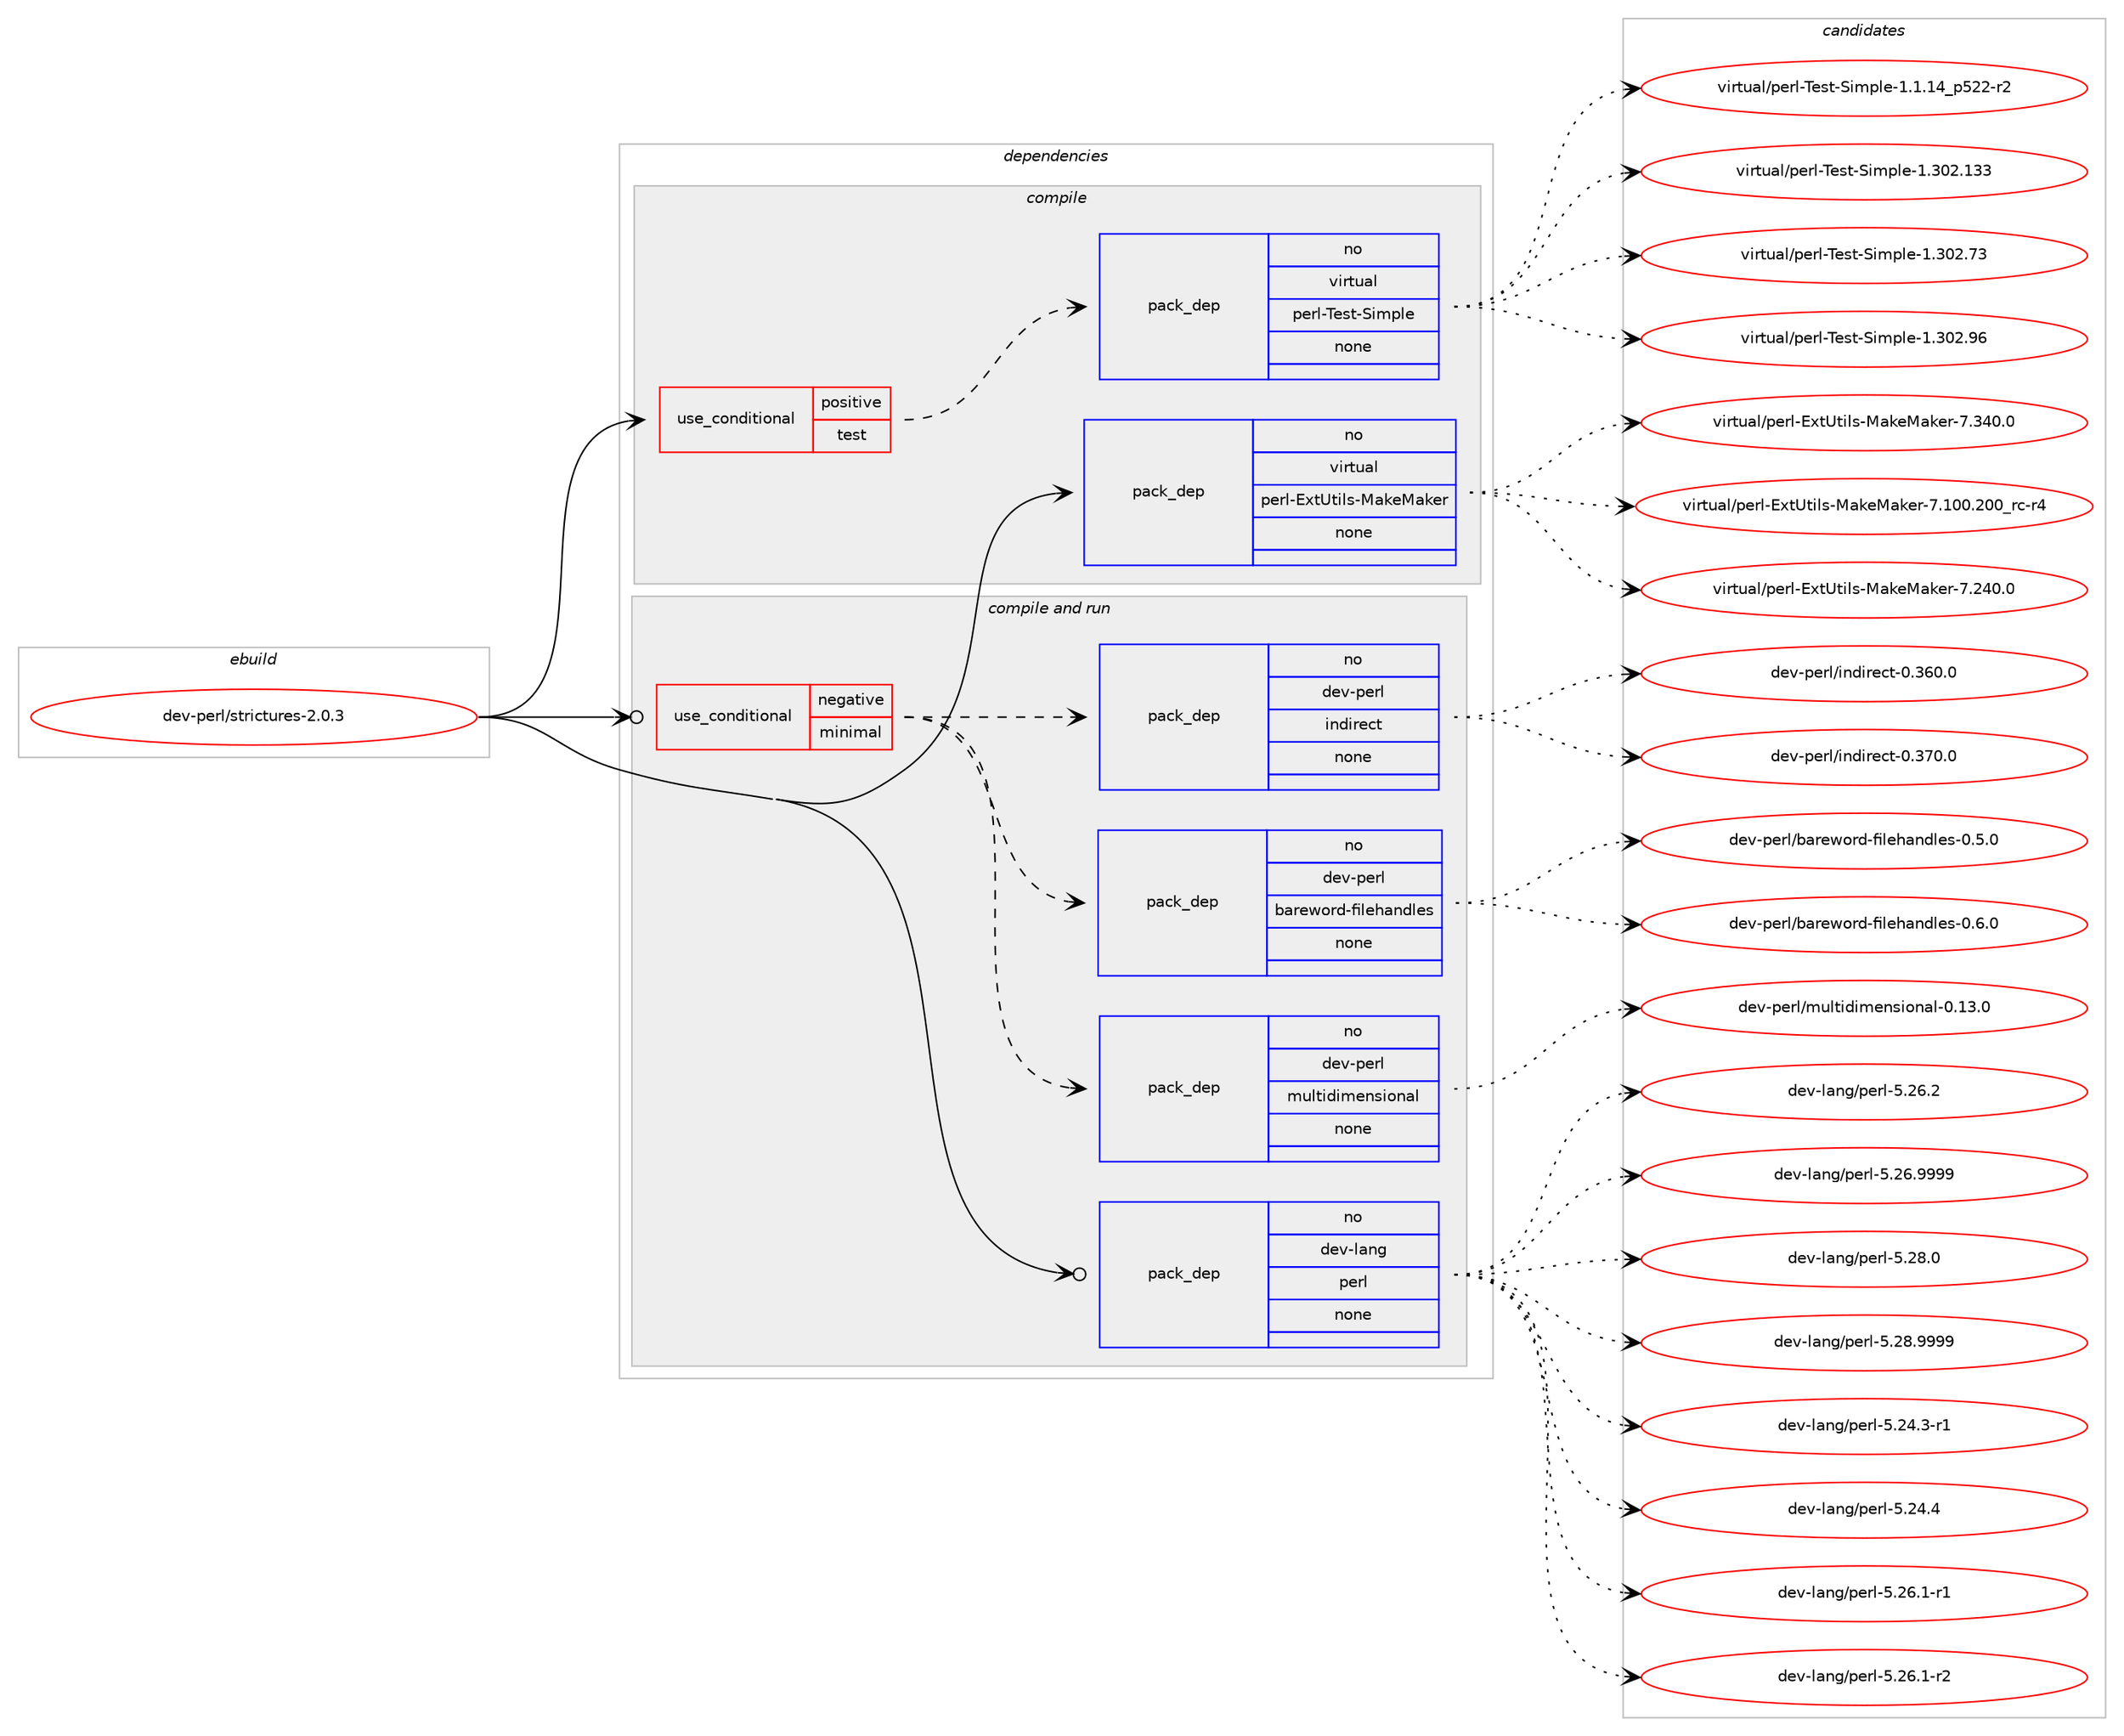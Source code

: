digraph prolog {

# *************
# Graph options
# *************

newrank=true;
concentrate=true;
compound=true;
graph [rankdir=LR,fontname=Helvetica,fontsize=10,ranksep=1.5];#, ranksep=2.5, nodesep=0.2];
edge  [arrowhead=vee];
node  [fontname=Helvetica,fontsize=10];

# **********
# The ebuild
# **********

subgraph cluster_leftcol {
color=gray;
rank=same;
label=<<i>ebuild</i>>;
id [label="dev-perl/strictures-2.0.3", color=red, width=4, href="../dev-perl/strictures-2.0.3.svg"];
}

# ****************
# The dependencies
# ****************

subgraph cluster_midcol {
color=gray;
label=<<i>dependencies</i>>;
subgraph cluster_compile {
fillcolor="#eeeeee";
style=filled;
label=<<i>compile</i>>;
subgraph cond369208 {
dependency1392207 [label=<<TABLE BORDER="0" CELLBORDER="1" CELLSPACING="0" CELLPADDING="4"><TR><TD ROWSPAN="3" CELLPADDING="10">use_conditional</TD></TR><TR><TD>positive</TD></TR><TR><TD>test</TD></TR></TABLE>>, shape=none, color=red];
subgraph pack999933 {
dependency1392208 [label=<<TABLE BORDER="0" CELLBORDER="1" CELLSPACING="0" CELLPADDING="4" WIDTH="220"><TR><TD ROWSPAN="6" CELLPADDING="30">pack_dep</TD></TR><TR><TD WIDTH="110">no</TD></TR><TR><TD>virtual</TD></TR><TR><TD>perl-Test-Simple</TD></TR><TR><TD>none</TD></TR><TR><TD></TD></TR></TABLE>>, shape=none, color=blue];
}
dependency1392207:e -> dependency1392208:w [weight=20,style="dashed",arrowhead="vee"];
}
id:e -> dependency1392207:w [weight=20,style="solid",arrowhead="vee"];
subgraph pack999934 {
dependency1392209 [label=<<TABLE BORDER="0" CELLBORDER="1" CELLSPACING="0" CELLPADDING="4" WIDTH="220"><TR><TD ROWSPAN="6" CELLPADDING="30">pack_dep</TD></TR><TR><TD WIDTH="110">no</TD></TR><TR><TD>virtual</TD></TR><TR><TD>perl-ExtUtils-MakeMaker</TD></TR><TR><TD>none</TD></TR><TR><TD></TD></TR></TABLE>>, shape=none, color=blue];
}
id:e -> dependency1392209:w [weight=20,style="solid",arrowhead="vee"];
}
subgraph cluster_compileandrun {
fillcolor="#eeeeee";
style=filled;
label=<<i>compile and run</i>>;
subgraph cond369209 {
dependency1392210 [label=<<TABLE BORDER="0" CELLBORDER="1" CELLSPACING="0" CELLPADDING="4"><TR><TD ROWSPAN="3" CELLPADDING="10">use_conditional</TD></TR><TR><TD>negative</TD></TR><TR><TD>minimal</TD></TR></TABLE>>, shape=none, color=red];
subgraph pack999935 {
dependency1392211 [label=<<TABLE BORDER="0" CELLBORDER="1" CELLSPACING="0" CELLPADDING="4" WIDTH="220"><TR><TD ROWSPAN="6" CELLPADDING="30">pack_dep</TD></TR><TR><TD WIDTH="110">no</TD></TR><TR><TD>dev-perl</TD></TR><TR><TD>bareword-filehandles</TD></TR><TR><TD>none</TD></TR><TR><TD></TD></TR></TABLE>>, shape=none, color=blue];
}
dependency1392210:e -> dependency1392211:w [weight=20,style="dashed",arrowhead="vee"];
subgraph pack999936 {
dependency1392212 [label=<<TABLE BORDER="0" CELLBORDER="1" CELLSPACING="0" CELLPADDING="4" WIDTH="220"><TR><TD ROWSPAN="6" CELLPADDING="30">pack_dep</TD></TR><TR><TD WIDTH="110">no</TD></TR><TR><TD>dev-perl</TD></TR><TR><TD>indirect</TD></TR><TR><TD>none</TD></TR><TR><TD></TD></TR></TABLE>>, shape=none, color=blue];
}
dependency1392210:e -> dependency1392212:w [weight=20,style="dashed",arrowhead="vee"];
subgraph pack999937 {
dependency1392213 [label=<<TABLE BORDER="0" CELLBORDER="1" CELLSPACING="0" CELLPADDING="4" WIDTH="220"><TR><TD ROWSPAN="6" CELLPADDING="30">pack_dep</TD></TR><TR><TD WIDTH="110">no</TD></TR><TR><TD>dev-perl</TD></TR><TR><TD>multidimensional</TD></TR><TR><TD>none</TD></TR><TR><TD></TD></TR></TABLE>>, shape=none, color=blue];
}
dependency1392210:e -> dependency1392213:w [weight=20,style="dashed",arrowhead="vee"];
}
id:e -> dependency1392210:w [weight=20,style="solid",arrowhead="odotvee"];
subgraph pack999938 {
dependency1392214 [label=<<TABLE BORDER="0" CELLBORDER="1" CELLSPACING="0" CELLPADDING="4" WIDTH="220"><TR><TD ROWSPAN="6" CELLPADDING="30">pack_dep</TD></TR><TR><TD WIDTH="110">no</TD></TR><TR><TD>dev-lang</TD></TR><TR><TD>perl</TD></TR><TR><TD>none</TD></TR><TR><TD></TD></TR></TABLE>>, shape=none, color=blue];
}
id:e -> dependency1392214:w [weight=20,style="solid",arrowhead="odotvee"];
}
subgraph cluster_run {
fillcolor="#eeeeee";
style=filled;
label=<<i>run</i>>;
}
}

# **************
# The candidates
# **************

subgraph cluster_choices {
rank=same;
color=gray;
label=<<i>candidates</i>>;

subgraph choice999933 {
color=black;
nodesep=1;
choice11810511411611797108471121011141084584101115116458310510911210810145494649464952951125350504511450 [label="virtual/perl-Test-Simple-1.1.14_p522-r2", color=red, width=4,href="../virtual/perl-Test-Simple-1.1.14_p522-r2.svg"];
choice11810511411611797108471121011141084584101115116458310510911210810145494651485046495151 [label="virtual/perl-Test-Simple-1.302.133", color=red, width=4,href="../virtual/perl-Test-Simple-1.302.133.svg"];
choice118105114116117971084711210111410845841011151164583105109112108101454946514850465551 [label="virtual/perl-Test-Simple-1.302.73", color=red, width=4,href="../virtual/perl-Test-Simple-1.302.73.svg"];
choice118105114116117971084711210111410845841011151164583105109112108101454946514850465754 [label="virtual/perl-Test-Simple-1.302.96", color=red, width=4,href="../virtual/perl-Test-Simple-1.302.96.svg"];
dependency1392208:e -> choice11810511411611797108471121011141084584101115116458310510911210810145494649464952951125350504511450:w [style=dotted,weight="100"];
dependency1392208:e -> choice11810511411611797108471121011141084584101115116458310510911210810145494651485046495151:w [style=dotted,weight="100"];
dependency1392208:e -> choice118105114116117971084711210111410845841011151164583105109112108101454946514850465551:w [style=dotted,weight="100"];
dependency1392208:e -> choice118105114116117971084711210111410845841011151164583105109112108101454946514850465754:w [style=dotted,weight="100"];
}
subgraph choice999934 {
color=black;
nodesep=1;
choice118105114116117971084711210111410845691201168511610510811545779710710177971071011144555464948484650484895114994511452 [label="virtual/perl-ExtUtils-MakeMaker-7.100.200_rc-r4", color=red, width=4,href="../virtual/perl-ExtUtils-MakeMaker-7.100.200_rc-r4.svg"];
choice118105114116117971084711210111410845691201168511610510811545779710710177971071011144555465052484648 [label="virtual/perl-ExtUtils-MakeMaker-7.240.0", color=red, width=4,href="../virtual/perl-ExtUtils-MakeMaker-7.240.0.svg"];
choice118105114116117971084711210111410845691201168511610510811545779710710177971071011144555465152484648 [label="virtual/perl-ExtUtils-MakeMaker-7.340.0", color=red, width=4,href="../virtual/perl-ExtUtils-MakeMaker-7.340.0.svg"];
dependency1392209:e -> choice118105114116117971084711210111410845691201168511610510811545779710710177971071011144555464948484650484895114994511452:w [style=dotted,weight="100"];
dependency1392209:e -> choice118105114116117971084711210111410845691201168511610510811545779710710177971071011144555465052484648:w [style=dotted,weight="100"];
dependency1392209:e -> choice118105114116117971084711210111410845691201168511610510811545779710710177971071011144555465152484648:w [style=dotted,weight="100"];
}
subgraph choice999935 {
color=black;
nodesep=1;
choice100101118451121011141084798971141011191111141004510210510810110497110100108101115454846534648 [label="dev-perl/bareword-filehandles-0.5.0", color=red, width=4,href="../dev-perl/bareword-filehandles-0.5.0.svg"];
choice100101118451121011141084798971141011191111141004510210510810110497110100108101115454846544648 [label="dev-perl/bareword-filehandles-0.6.0", color=red, width=4,href="../dev-perl/bareword-filehandles-0.6.0.svg"];
dependency1392211:e -> choice100101118451121011141084798971141011191111141004510210510810110497110100108101115454846534648:w [style=dotted,weight="100"];
dependency1392211:e -> choice100101118451121011141084798971141011191111141004510210510810110497110100108101115454846544648:w [style=dotted,weight="100"];
}
subgraph choice999936 {
color=black;
nodesep=1;
choice1001011184511210111410847105110100105114101991164548465154484648 [label="dev-perl/indirect-0.360.0", color=red, width=4,href="../dev-perl/indirect-0.360.0.svg"];
choice1001011184511210111410847105110100105114101991164548465155484648 [label="dev-perl/indirect-0.370.0", color=red, width=4,href="../dev-perl/indirect-0.370.0.svg"];
dependency1392212:e -> choice1001011184511210111410847105110100105114101991164548465154484648:w [style=dotted,weight="100"];
dependency1392212:e -> choice1001011184511210111410847105110100105114101991164548465155484648:w [style=dotted,weight="100"];
}
subgraph choice999937 {
color=black;
nodesep=1;
choice10010111845112101114108471091171081161051001051091011101151051111109710845484649514648 [label="dev-perl/multidimensional-0.13.0", color=red, width=4,href="../dev-perl/multidimensional-0.13.0.svg"];
dependency1392213:e -> choice10010111845112101114108471091171081161051001051091011101151051111109710845484649514648:w [style=dotted,weight="100"];
}
subgraph choice999938 {
color=black;
nodesep=1;
choice100101118451089711010347112101114108455346505246514511449 [label="dev-lang/perl-5.24.3-r1", color=red, width=4,href="../dev-lang/perl-5.24.3-r1.svg"];
choice10010111845108971101034711210111410845534650524652 [label="dev-lang/perl-5.24.4", color=red, width=4,href="../dev-lang/perl-5.24.4.svg"];
choice100101118451089711010347112101114108455346505446494511449 [label="dev-lang/perl-5.26.1-r1", color=red, width=4,href="../dev-lang/perl-5.26.1-r1.svg"];
choice100101118451089711010347112101114108455346505446494511450 [label="dev-lang/perl-5.26.1-r2", color=red, width=4,href="../dev-lang/perl-5.26.1-r2.svg"];
choice10010111845108971101034711210111410845534650544650 [label="dev-lang/perl-5.26.2", color=red, width=4,href="../dev-lang/perl-5.26.2.svg"];
choice10010111845108971101034711210111410845534650544657575757 [label="dev-lang/perl-5.26.9999", color=red, width=4,href="../dev-lang/perl-5.26.9999.svg"];
choice10010111845108971101034711210111410845534650564648 [label="dev-lang/perl-5.28.0", color=red, width=4,href="../dev-lang/perl-5.28.0.svg"];
choice10010111845108971101034711210111410845534650564657575757 [label="dev-lang/perl-5.28.9999", color=red, width=4,href="../dev-lang/perl-5.28.9999.svg"];
dependency1392214:e -> choice100101118451089711010347112101114108455346505246514511449:w [style=dotted,weight="100"];
dependency1392214:e -> choice10010111845108971101034711210111410845534650524652:w [style=dotted,weight="100"];
dependency1392214:e -> choice100101118451089711010347112101114108455346505446494511449:w [style=dotted,weight="100"];
dependency1392214:e -> choice100101118451089711010347112101114108455346505446494511450:w [style=dotted,weight="100"];
dependency1392214:e -> choice10010111845108971101034711210111410845534650544650:w [style=dotted,weight="100"];
dependency1392214:e -> choice10010111845108971101034711210111410845534650544657575757:w [style=dotted,weight="100"];
dependency1392214:e -> choice10010111845108971101034711210111410845534650564648:w [style=dotted,weight="100"];
dependency1392214:e -> choice10010111845108971101034711210111410845534650564657575757:w [style=dotted,weight="100"];
}
}

}
